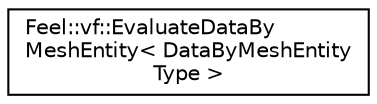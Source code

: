 digraph "Graphical Class Hierarchy"
{
 // LATEX_PDF_SIZE
  edge [fontname="Helvetica",fontsize="10",labelfontname="Helvetica",labelfontsize="10"];
  node [fontname="Helvetica",fontsize="10",shape=record];
  rankdir="LR";
  Node0 [label="Feel::vf::EvaluateDataBy\lMeshEntity\< DataByMeshEntity\lType \>",height=0.2,width=0.4,color="black", fillcolor="white", style="filled",URL="$classFeel_1_1vf_1_1EvaluateDataByMeshEntity.html",tooltip=" "];
}
